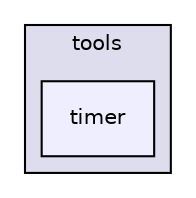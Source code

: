 digraph "source/dnt/tools/timer" {
  compound=true
  node [ fontsize="10", fontname="Helvetica"];
  edge [ labelfontsize="10", labelfontname="Helvetica"];
  subgraph clusterdir_5d0042f909018ce5a6e6ef6ccdf4504c {
    graph [ bgcolor="#ddddee", pencolor="black", label="tools" fontname="Helvetica", fontsize="10", URL="dir_5d0042f909018ce5a6e6ef6ccdf4504c.html"]
  dir_08da1d5cdb6bd12471129ff5f64ce58e [shape=box, label="timer", style="filled", fillcolor="#eeeeff", pencolor="black", URL="dir_08da1d5cdb6bd12471129ff5f64ce58e.html"];
  }
}

